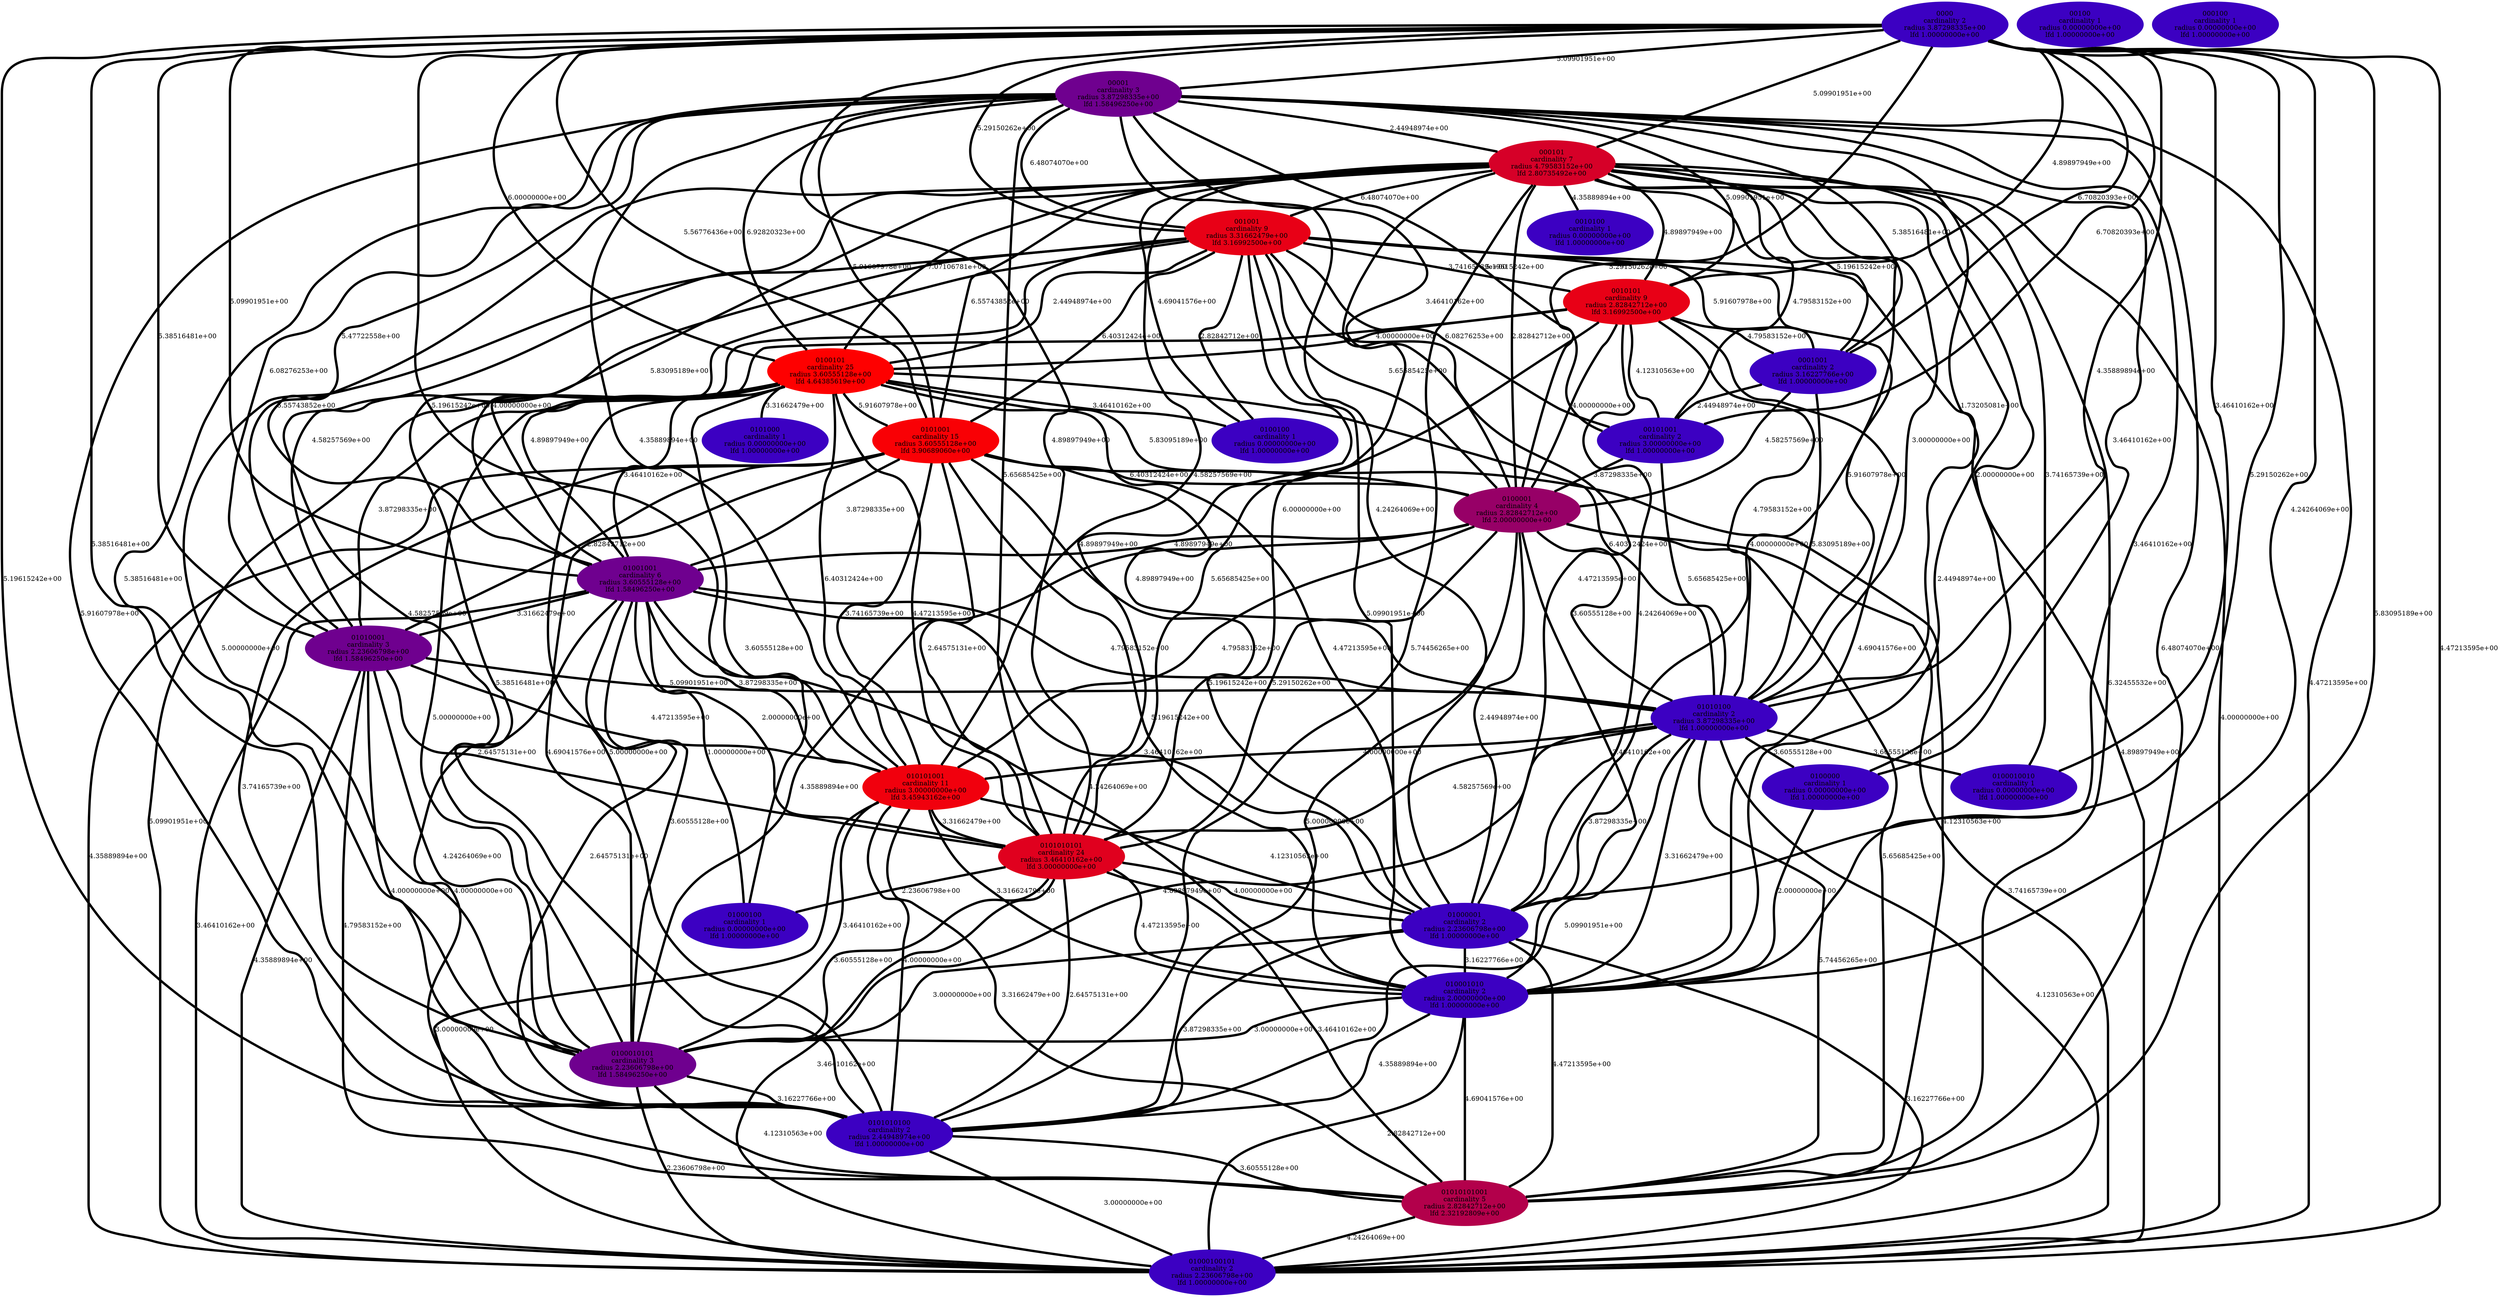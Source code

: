 graph parent_cardinality_optimal_36 {
    edge[style=solid, penwidth="5", labeldistance="10"]
    01010101001 [label="01010101001\ncardinality 5\nradius 2.82842712e+00\nlfd 2.32192809e+00", color="#B3004B", style="filled"]
    00001 [label="00001\ncardinality 3\nradius 3.87298335e+00\nlfd 1.58496250e+00", color="#6F008F", style="filled"]
    0100010010 [label="0100010010\ncardinality 1\nradius 0.00000000e+00\nlfd 1.00000000e+00", color="#3C00C2", style="filled"]
    0101010100 [label="0101010100\ncardinality 2\nradius 2.44948974e+00\nlfd 1.00000000e+00", color="#3C00C2", style="filled"]
    0010100 [label="0010100\ncardinality 1\nradius 0.00000000e+00\nlfd 1.00000000e+00", color="#3C00C2", style="filled"]
    010001010 [label="010001010\ncardinality 2\nradius 2.00000000e+00\nlfd 1.00000000e+00", color="#3C00C2", style="filled"]
    000101 [label="000101\ncardinality 7\nradius 4.79583152e+00\nlfd 2.80735492e+00", color="#D60028", style="filled"]
    01010100 [label="01010100\ncardinality 2\nradius 3.87298335e+00\nlfd 1.00000000e+00", color="#3C00C2", style="filled"]
    01000001 [label="01000001\ncardinality 2\nradius 2.23606798e+00\nlfd 1.00000000e+00", color="#3C00C2", style="filled"]
    00100 [label="00100\ncardinality 1\nradius 0.00000000e+00\nlfd 1.00000000e+00", color="#3C00C2", style="filled"]
    0101000 [label="0101000\ncardinality 1\nradius 0.00000000e+00\nlfd 1.00000000e+00", color="#3C00C2", style="filled"]
    0101001 [label="0101001\ncardinality 15\nradius 3.60555128e+00\nlfd 3.90689060e+00", color="#F90005", style="filled"]
    0100001 [label="0100001\ncardinality 4\nradius 2.82842712e+00\nlfd 2.00000000e+00", color="#970067", style="filled"]
    01000100 [label="01000100\ncardinality 1\nradius 0.00000000e+00\nlfd 1.00000000e+00", color="#3C00C2", style="filled"]
    0100100 [label="0100100\ncardinality 1\nradius 0.00000000e+00\nlfd 1.00000000e+00", color="#3C00C2", style="filled"]
    000100 [label="000100\ncardinality 1\nradius 0.00000000e+00\nlfd 1.00000000e+00", color="#3C00C2", style="filled"]
    01001001 [label="01001001\ncardinality 6\nradius 3.60555128e+00\nlfd 1.58496250e+00", color="#6F008F", style="filled"]
    00101001 [label="00101001\ncardinality 2\nradius 3.00000000e+00\nlfd 1.00000000e+00", color="#3C00C2", style="filled"]
    0100000 [label="0100000\ncardinality 1\nradius 0.00000000e+00\nlfd 1.00000000e+00", color="#3C00C2", style="filled"]
    0100010101 [label="0100010101\ncardinality 3\nradius 2.23606798e+00\nlfd 1.58496250e+00", color="#6F008F", style="filled"]
    010101001 [label="010101001\ncardinality 11\nradius 3.00000000e+00\nlfd 3.45943162e+00", color="#F1000D", style="filled"]
    0010101 [label="0010101\ncardinality 9\nradius 2.82842712e+00\nlfd 3.16992500e+00", color="#E80016", style="filled"]
    0100101 [label="0100101\ncardinality 25\nradius 3.60555128e+00\nlfd 4.64385619e+00", color="#FE0000", style="filled"]
    0000 [label="0000\ncardinality 2\nradius 3.87298335e+00\nlfd 1.00000000e+00", color="#3C00C2", style="filled"]
    0101010101 [label="0101010101\ncardinality 24\nradius 3.46410162e+00\nlfd 3.00000000e+00", color="#E0001E", style="filled"]
    001001 [label="001001\ncardinality 9\nradius 3.31662479e+00\nlfd 3.16992500e+00", color="#E80016", style="filled"]
    01000100101 [label="01000100101\ncardinality 2\nradius 2.23606798e+00\nlfd 1.00000000e+00", color="#3C00C2", style="filled"]
    01010001 [label="01010001\ncardinality 3\nradius 2.23606798e+00\nlfd 1.58496250e+00", color="#6F008F", style="filled"]
    0001001 [label="0001001\ncardinality 2\nradius 3.16227766e+00\nlfd 1.00000000e+00", color="#3C00C2", style="filled"]
    00001 -- 0100001 [label="3.46410162e+00"]
    0100001 -- 01000001 [label="2.44948974e+00"]
    0100101 -- 01000100 [label="3.60555128e+00"]
    0101010101 -- 010001010 [label="4.47213595e+00"]
    01010100 -- 01000001 [label="3.87298335e+00"]
    0100001 -- 0101010101 [label="5.29150262e+00"]
    010001010 -- 01000100101 [label="2.82842712e+00"]
    0100101 -- 0101001 [label="5.91607978e+00"]
    0000 -- 00101001 [label="6.70820393e+00"]
    0101001 -- 01010001 [label="2.82842712e+00"]
    0101010101 -- 01000100101 [label="3.46410162e+00"]
    0100010101 -- 0101010100 [label="3.16227766e+00"]
    00001 -- 00101001 [label="5.19615242e+00"]
    0010101 -- 01010100 [label="4.79583152e+00"]
    0000 -- 000101 [label="5.09901951e+00"]
    010101001 -- 01010101001 [label="3.31662479e+00"]
    01010100 -- 0101010100 [label="5.09901951e+00"]
    000101 -- 0010101 [label="4.89897949e+00"]
    0000 -- 01010100 [label="4.35889894e+00"]
    0100101 -- 0101000 [label="3.31662479e+00"]
    01000001 -- 0101010100 [label="3.87298335e+00"]
    000101 -- 010101001 [label="4.58257569e+00"]
    0101001 -- 010001010 [label="5.19615242e+00"]
    01010100 -- 0101010101 [label="4.58257569e+00"]
    010101001 -- 0100010101 [label="3.46410162e+00"]
    01001001 -- 01000100101 [label="3.46410162e+00"]
    010101001 -- 0101010100 [label="4.00000000e+00"]
    0000 -- 01001001 [label="5.09901951e+00"]
    010101001 -- 01000100101 [label="3.00000000e+00"]
    01000001 -- 01010101001 [label="4.47213595e+00"]
    000101 -- 010001010 [label="2.44948974e+00"]
    0010101 -- 0001001 [label="4.79583152e+00"]
    0010101 -- 0100001 [label="4.00000000e+00"]
    001001 -- 0001001 [label="5.91607978e+00"]
    0000 -- 001001 [label="5.29150262e+00"]
    0101001 -- 01000100101 [label="4.35889894e+00"]
    01010100 -- 010101001 [label="4.00000000e+00"]
    01001001 -- 01010101001 [label="4.00000000e+00"]
    0101001 -- 0101010101 [label="2.64575131e+00"]
    0101010100 -- 01010101001 [label="3.60555128e+00"]
    001001 -- 0101010100 [label="5.38516481e+00"]
    01001001 -- 010001010 [label="4.24264069e+00"]
    01010100 -- 01010101001 [label="5.74456265e+00"]
    000101 -- 0101010100 [label="5.74456265e+00"]
    01000001 -- 0100010101 [label="3.00000000e+00"]
    010001010 -- 0100010101 [label="3.00000000e+00"]
    01001001 -- 01010100 [label="4.79583152e+00"]
    000101 -- 01001001 [label="5.83095189e+00"]
    00001 -- 0101010101 [label="5.65685425e+00"]
    0101010100 -- 01000100101 [label="3.00000000e+00"]
    01010001 -- 01010100 [label="5.09901951e+00"]
    0101001 -- 010101001 [label="3.74165739e+00"]
    01010101001 -- 01000100101 [label="4.24264069e+00"]
    001001 -- 0100101 [label="2.44948974e+00"]
    010101001 -- 010001010 [label="3.31662479e+00"]
    000101 -- 0101010101 [label="6.00000000e+00"]
    0001001 -- 00101001 [label="2.44948974e+00"]
    0101010101 -- 0101010100 [label="2.64575131e+00"]
    01010001 -- 010101001 [label="4.47213595e+00"]
    00001 -- 01000001 [label="4.24264069e+00"]
    0000 -- 0100010101 [label="5.38516481e+00"]
    0001001 -- 01010100 [label="5.83095189e+00"]
    01000001 -- 010001010 [label="3.16227766e+00"]
    01010001 -- 01010101001 [label="4.79583152e+00"]
    0000 -- 0101010101 [label="4.89897949e+00"]
    01000001 -- 01000100101 [label="3.16227766e+00"]
    0100001 -- 01000100101 [label="3.74165739e+00"]
    0101001 -- 01010101001 [label="4.12310563e+00"]
    0000 -- 0001001 [label="6.70820393e+00"]
    0101010101 -- 01000100 [label="2.23606798e+00"]
    01010001 -- 0101010100 [label="4.00000000e+00"]
    0100010101 -- 01010101001 [label="4.12310563e+00"]
    0100001 -- 0100010101 [label="4.35889894e+00"]
    0101001 -- 01010100 [label="4.89897949e+00"]
    001001 -- 0101001 [label="6.40312424e+00"]
    010101001 -- 0101010101 [label="3.31662479e+00"]
    00101001 -- 0100001 [label="3.87298335e+00"]
    0100101 -- 01010001 [label="3.87298335e+00"]
    00001 -- 0100101 [label="6.92820323e+00"]
    0000 -- 0100010010 [label="3.46410162e+00"]
    001001 -- 01001001 [label="4.00000000e+00"]
    01001001 -- 0101010101 [label="2.00000000e+00"]
    000101 -- 0001001 [label="5.19615242e+00"]
    00001 -- 0100010101 [label="5.38516481e+00"]
    000101 -- 0100000 [label="2.00000000e+00"]
    0101001 -- 01001001 [label="3.87298335e+00"]
    0100101 -- 0100001 [label="5.83095189e+00"]
    010001010 -- 01010101001 [label="4.69041576e+00"]
    0101001 -- 0100001 [label="6.40312424e+00"]
    000101 -- 01010001 [label="6.55743852e+00"]
    0100000 -- 010001010 [label="2.00000000e+00"]
    00001 -- 010001010 [label="3.46410162e+00"]
    0000 -- 01010101001 [label="5.83095189e+00"]
    0100010101 -- 01000100101 [label="2.23606798e+00"]
    000101 -- 0010100 [label="4.35889894e+00"]
    000101 -- 0100101 [label="7.07106781e+00"]
    000101 -- 0100100 [label="4.69041576e+00"]
    0010101 -- 0101010101 [label="5.65685425e+00"]
    0100101 -- 01000100101 [label="5.09901951e+00"]
    0000 -- 01010001 [label="5.38516481e+00"]
    01010100 -- 01000100101 [label="4.12310563e+00"]
    0000 -- 0101001 [label="5.56776436e+00"]
    0000 -- 0100001 [label="5.29150262e+00"]
    00001 -- 001001 [label="6.48074070e+00"]
    001001 -- 00101001 [label="6.08276253e+00"]
    000101 -- 00101001 [label="4.79583152e+00"]
    01001001 -- 0101010100 [label="2.64575131e+00"]
    001001 -- 010001010 [label="5.09901951e+00"]
    000101 -- 01000001 [label="4.00000000e+00"]
    01001001 -- 01000100 [label="1.00000000e+00"]
    001001 -- 0100100 [label="2.82842712e+00"]
    0101001 -- 01000001 [label="5.19615242e+00"]
    0100001 -- 01010100 [label="3.60555128e+00"]
    0100101 -- 0100100 [label="3.46410162e+00"]
    00101001 -- 01010100 [label="5.65685425e+00"]
    0101010101 -- 0100010101 [label="3.60555128e+00"]
    000101 -- 0100001 [label="2.82842712e+00"]
    00001 -- 0100000 [label="3.46410162e+00"]
    00001 -- 0101001 [label="5.91607978e+00"]
    000101 -- 0101001 [label="6.55743852e+00"]
    0100001 -- 01001001 [label="4.89897949e+00"]
    01010100 -- 0100010101 [label="4.89897949e+00"]
    01010100 -- 0100000 [label="3.60555128e+00"]
    00001 -- 0010101 [label="5.09901951e+00"]
    01010100 -- 0100010010 [label="3.60555128e+00"]
    0000 -- 0010101 [label="4.89897949e+00"]
    0010101 -- 01000001 [label="4.24264069e+00"]
    001001 -- 0100001 [label="5.65685425e+00"]
    00001 -- 0001001 [label="5.38516481e+00"]
    0100101 -- 0100010101 [label="5.00000000e+00"]
    00001 -- 01010001 [label="6.08276253e+00"]
    0100001 -- 010001010 [label="3.46410162e+00"]
    00001 -- 01010101001 [label="6.48074070e+00"]
    001001 -- 0100010101 [label="5.00000000e+00"]
    0010101 -- 0100101 [label="4.00000000e+00"]
    01001001 -- 01000001 [label="3.46410162e+00"]
    0010101 -- 01001001 [label="4.89897949e+00"]
    0100101 -- 010101001 [label="6.40312424e+00"]
    000101 -- 01010101001 [label="6.32455532e+00"]
    0100101 -- 01001001 [label="3.46410162e+00"]
    0001001 -- 0100001 [label="4.58257569e+00"]
    001001 -- 0010101 [label="3.74165739e+00"]
    0000 -- 01000001 [label="5.29150262e+00"]
    01010100 -- 010001010 [label="3.31662479e+00"]
    0000 -- 01000100101 [label="4.47213595e+00"]
    01010001 -- 0100010101 [label="4.24264069e+00"]
    000101 -- 0100010101 [label="4.58257569e+00"]
    00001 -- 010101001 [label="4.35889894e+00"]
    0000 -- 010101001 [label="5.19615242e+00"]
    001001 -- 0101010101 [label="4.89897949e+00"]
    0010101 -- 00101001 [label="4.12310563e+00"]
    001001 -- 01010001 [label="4.58257569e+00"]
    0101001 -- 0100010101 [label="4.69041576e+00"]
    01010001 -- 0101010101 [label="2.64575131e+00"]
    01001001 -- 010101001 [label="3.87298335e+00"]
    0000 -- 0101010100 [label="5.19615242e+00"]
    00001 -- 01010100 [label="1.73205081e+00"]
    000101 -- 01010100 [label="3.00000000e+00"]
    0101010101 -- 01010101001 [label="3.46410162e+00"]
    01001001 -- 0100010101 [label="3.60555128e+00"]
    00001 -- 0101010100 [label="5.91607978e+00"]
    0100001 -- 01010101001 [label="5.65685425e+00"]
    0100101 -- 0101010101 [label="4.47213595e+00"]
    0000 -- 00001 [label="5.09901951e+00"]
    001001 -- 01010100 [label="5.91607978e+00"]
    0100001 -- 0101010100 [label="5.00000000e+00"]
    00001 -- 01000100101 [label="4.47213595e+00"]
    0101001 -- 0101010100 [label="3.74165739e+00"]
    010001010 -- 0101010100 [label="4.35889894e+00"]
    01010001 -- 01000100101 [label="4.35889894e+00"]
    00001 -- 000101 [label="2.44948974e+00"]
    010101001 -- 01000001 [label="4.12310563e+00"]
    0000 -- 010001010 [label="4.24264069e+00"]
    00001 -- 01001001 [label="5.47722558e+00"]
    0100101 -- 0101010100 [label="5.00000000e+00"]
    000101 -- 0100010010 [label="3.74165739e+00"]
    0100101 -- 01010100 [label="6.40312424e+00"]
    000101 -- 01000100101 [label="4.00000000e+00"]
    01001001 -- 01010001 [label="3.31662479e+00"]
    0100101 -- 01000001 [label="4.47213595e+00"]
    000101 -- 001001 [label="6.48074070e+00"]
    0000 -- 0100101 [label="6.00000000e+00"]
    0010101 -- 010001010 [label="4.69041576e+00"]
    0100001 -- 010101001 [label="4.79583152e+00"]
    001001 -- 01000100101 [label="4.89897949e+00"]
    001001 -- 01000001 [label="4.47213595e+00"]
    0101010101 -- 01000001 [label="4.00000000e+00"]
}
